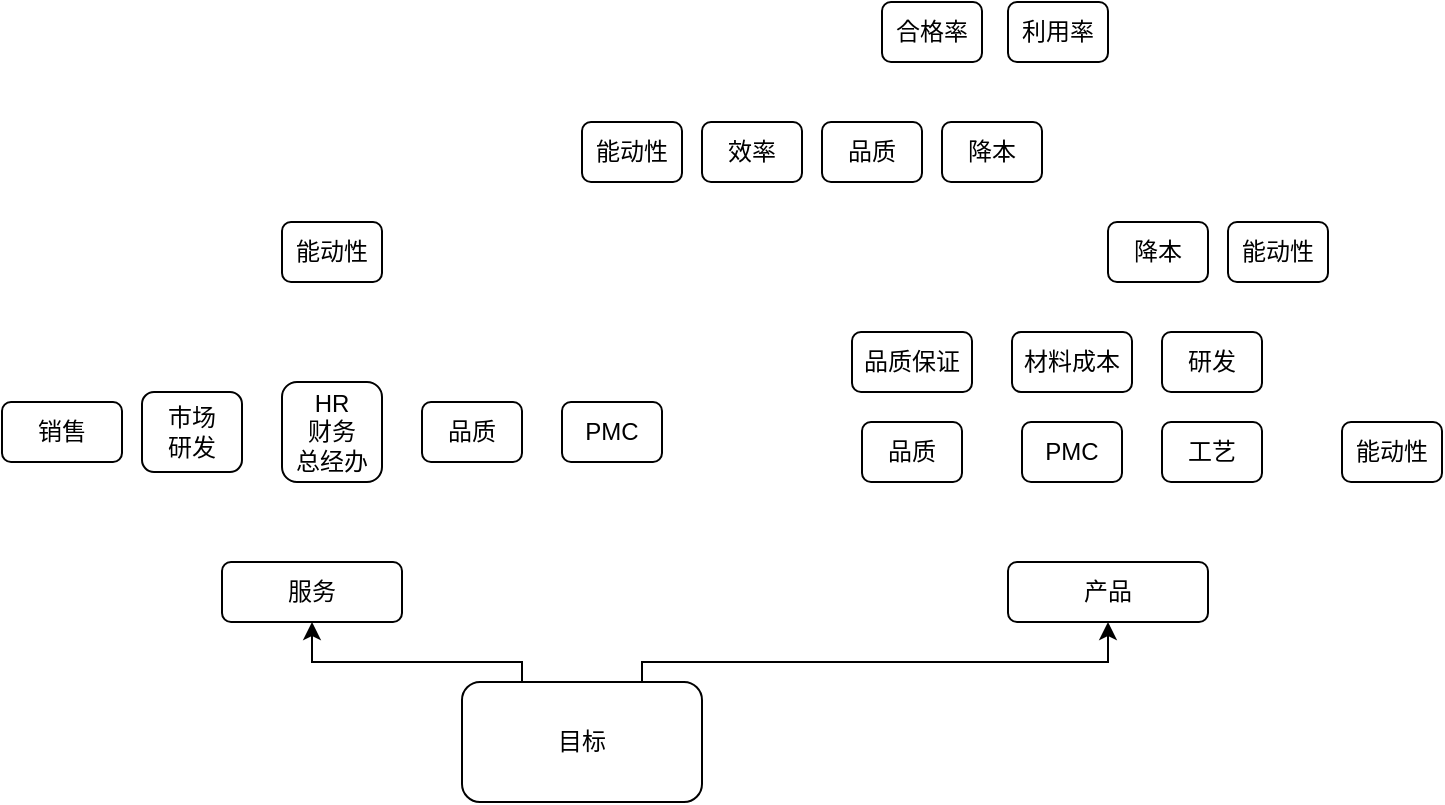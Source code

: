 <mxfile version="24.7.16">
  <diagram name="Page-1" id="5f0bae14-7c28-e335-631c-24af17079c00">
    <mxGraphModel dx="786" dy="463" grid="1" gridSize="10" guides="1" tooltips="1" connect="1" arrows="1" fold="1" page="1" pageScale="1" pageWidth="1100" pageHeight="850" background="none" math="0" shadow="0">
      <root>
        <mxCell id="0" />
        <mxCell id="1" parent="0" />
        <mxCell id="xwVzSHvfbgsdyxj7SPSe-31" style="edgeStyle=orthogonalEdgeStyle;rounded=0;orthogonalLoop=1;jettySize=auto;html=1;exitX=0.75;exitY=0;exitDx=0;exitDy=0;entryX=0.5;entryY=1;entryDx=0;entryDy=0;" edge="1" parent="1" source="xwVzSHvfbgsdyxj7SPSe-2" target="xwVzSHvfbgsdyxj7SPSe-4">
          <mxGeometry relative="1" as="geometry">
            <Array as="points">
              <mxPoint x="380" y="690" />
              <mxPoint x="613" y="690" />
            </Array>
          </mxGeometry>
        </mxCell>
        <mxCell id="xwVzSHvfbgsdyxj7SPSe-32" style="edgeStyle=orthogonalEdgeStyle;rounded=0;orthogonalLoop=1;jettySize=auto;html=1;exitX=0.25;exitY=0;exitDx=0;exitDy=0;entryX=0.5;entryY=1;entryDx=0;entryDy=0;" edge="1" parent="1" source="xwVzSHvfbgsdyxj7SPSe-2" target="xwVzSHvfbgsdyxj7SPSe-3">
          <mxGeometry relative="1" as="geometry">
            <Array as="points">
              <mxPoint x="320" y="690" />
              <mxPoint x="215" y="690" />
            </Array>
          </mxGeometry>
        </mxCell>
        <mxCell id="xwVzSHvfbgsdyxj7SPSe-2" value="目标" style="rounded=1;whiteSpace=wrap;html=1;" vertex="1" parent="1">
          <mxGeometry x="290" y="700" width="120" height="60" as="geometry" />
        </mxCell>
        <mxCell id="xwVzSHvfbgsdyxj7SPSe-3" value="服务" style="rounded=1;whiteSpace=wrap;html=1;" vertex="1" parent="1">
          <mxGeometry x="170" y="640" width="90" height="30" as="geometry" />
        </mxCell>
        <mxCell id="xwVzSHvfbgsdyxj7SPSe-4" value="产品" style="rounded=1;whiteSpace=wrap;html=1;" vertex="1" parent="1">
          <mxGeometry x="563" y="640" width="100" height="30" as="geometry" />
        </mxCell>
        <mxCell id="xwVzSHvfbgsdyxj7SPSe-5" value="销售" style="rounded=1;whiteSpace=wrap;html=1;" vertex="1" parent="1">
          <mxGeometry x="60" y="560" width="60" height="30" as="geometry" />
        </mxCell>
        <mxCell id="xwVzSHvfbgsdyxj7SPSe-6" value="市场&lt;div&gt;研发&lt;/div&gt;" style="rounded=1;whiteSpace=wrap;html=1;" vertex="1" parent="1">
          <mxGeometry x="130" y="555" width="50" height="40" as="geometry" />
        </mxCell>
        <mxCell id="xwVzSHvfbgsdyxj7SPSe-7" value="品质" style="rounded=1;whiteSpace=wrap;html=1;" vertex="1" parent="1">
          <mxGeometry x="270" y="560" width="50" height="30" as="geometry" />
        </mxCell>
        <mxCell id="xwVzSHvfbgsdyxj7SPSe-8" value="HR&lt;div&gt;财务&lt;/div&gt;&lt;div&gt;总经办&lt;/div&gt;" style="rounded=1;whiteSpace=wrap;html=1;" vertex="1" parent="1">
          <mxGeometry x="200" y="550" width="50" height="50" as="geometry" />
        </mxCell>
        <mxCell id="xwVzSHvfbgsdyxj7SPSe-9" value="PMC" style="rounded=1;whiteSpace=wrap;html=1;" vertex="1" parent="1">
          <mxGeometry x="340" y="560" width="50" height="30" as="geometry" />
        </mxCell>
        <mxCell id="xwVzSHvfbgsdyxj7SPSe-11" value="品质" style="rounded=1;whiteSpace=wrap;html=1;" vertex="1" parent="1">
          <mxGeometry x="490" y="570" width="50" height="30" as="geometry" />
        </mxCell>
        <mxCell id="xwVzSHvfbgsdyxj7SPSe-12" value="PMC" style="rounded=1;whiteSpace=wrap;html=1;" vertex="1" parent="1">
          <mxGeometry x="570" y="570" width="50" height="30" as="geometry" />
        </mxCell>
        <mxCell id="xwVzSHvfbgsdyxj7SPSe-13" value="工艺" style="rounded=1;whiteSpace=wrap;html=1;" vertex="1" parent="1">
          <mxGeometry x="640" y="570" width="50" height="30" as="geometry" />
        </mxCell>
        <mxCell id="xwVzSHvfbgsdyxj7SPSe-14" value="研发" style="rounded=1;whiteSpace=wrap;html=1;" vertex="1" parent="1">
          <mxGeometry x="640" y="525" width="50" height="30" as="geometry" />
        </mxCell>
        <mxCell id="xwVzSHvfbgsdyxj7SPSe-15" value="材料成本" style="rounded=1;whiteSpace=wrap;html=1;" vertex="1" parent="1">
          <mxGeometry x="565" y="525" width="60" height="30" as="geometry" />
        </mxCell>
        <mxCell id="xwVzSHvfbgsdyxj7SPSe-16" value="能动性" style="rounded=1;whiteSpace=wrap;html=1;" vertex="1" parent="1">
          <mxGeometry x="730" y="570" width="50" height="30" as="geometry" />
        </mxCell>
        <mxCell id="xwVzSHvfbgsdyxj7SPSe-17" value="能动性" style="rounded=1;whiteSpace=wrap;html=1;" vertex="1" parent="1">
          <mxGeometry x="200" y="470" width="50" height="30" as="geometry" />
        </mxCell>
        <mxCell id="xwVzSHvfbgsdyxj7SPSe-18" value="能动性" style="rounded=1;whiteSpace=wrap;html=1;" vertex="1" parent="1">
          <mxGeometry x="673" y="470" width="50" height="30" as="geometry" />
        </mxCell>
        <mxCell id="xwVzSHvfbgsdyxj7SPSe-19" value="降本" style="rounded=1;whiteSpace=wrap;html=1;" vertex="1" parent="1">
          <mxGeometry x="613" y="470" width="50" height="30" as="geometry" />
        </mxCell>
        <mxCell id="xwVzSHvfbgsdyxj7SPSe-20" value="能动性" style="rounded=1;whiteSpace=wrap;html=1;" vertex="1" parent="1">
          <mxGeometry x="350" y="420" width="50" height="30" as="geometry" />
        </mxCell>
        <mxCell id="xwVzSHvfbgsdyxj7SPSe-21" value="效率" style="rounded=1;whiteSpace=wrap;html=1;" vertex="1" parent="1">
          <mxGeometry x="410" y="420" width="50" height="30" as="geometry" />
        </mxCell>
        <mxCell id="xwVzSHvfbgsdyxj7SPSe-22" value="品质保证" style="rounded=1;whiteSpace=wrap;html=1;" vertex="1" parent="1">
          <mxGeometry x="485" y="525" width="60" height="30" as="geometry" />
        </mxCell>
        <mxCell id="xwVzSHvfbgsdyxj7SPSe-23" value="品质" style="rounded=1;whiteSpace=wrap;html=1;" vertex="1" parent="1">
          <mxGeometry x="470" y="420" width="50" height="30" as="geometry" />
        </mxCell>
        <mxCell id="xwVzSHvfbgsdyxj7SPSe-24" value="降本" style="rounded=1;whiteSpace=wrap;html=1;" vertex="1" parent="1">
          <mxGeometry x="530" y="420" width="50" height="30" as="geometry" />
        </mxCell>
        <mxCell id="xwVzSHvfbgsdyxj7SPSe-25" value="合格率" style="rounded=1;whiteSpace=wrap;html=1;" vertex="1" parent="1">
          <mxGeometry x="500" y="360" width="50" height="30" as="geometry" />
        </mxCell>
        <mxCell id="xwVzSHvfbgsdyxj7SPSe-26" value="利用率" style="rounded=1;whiteSpace=wrap;html=1;" vertex="1" parent="1">
          <mxGeometry x="563" y="360" width="50" height="30" as="geometry" />
        </mxCell>
      </root>
    </mxGraphModel>
  </diagram>
</mxfile>
